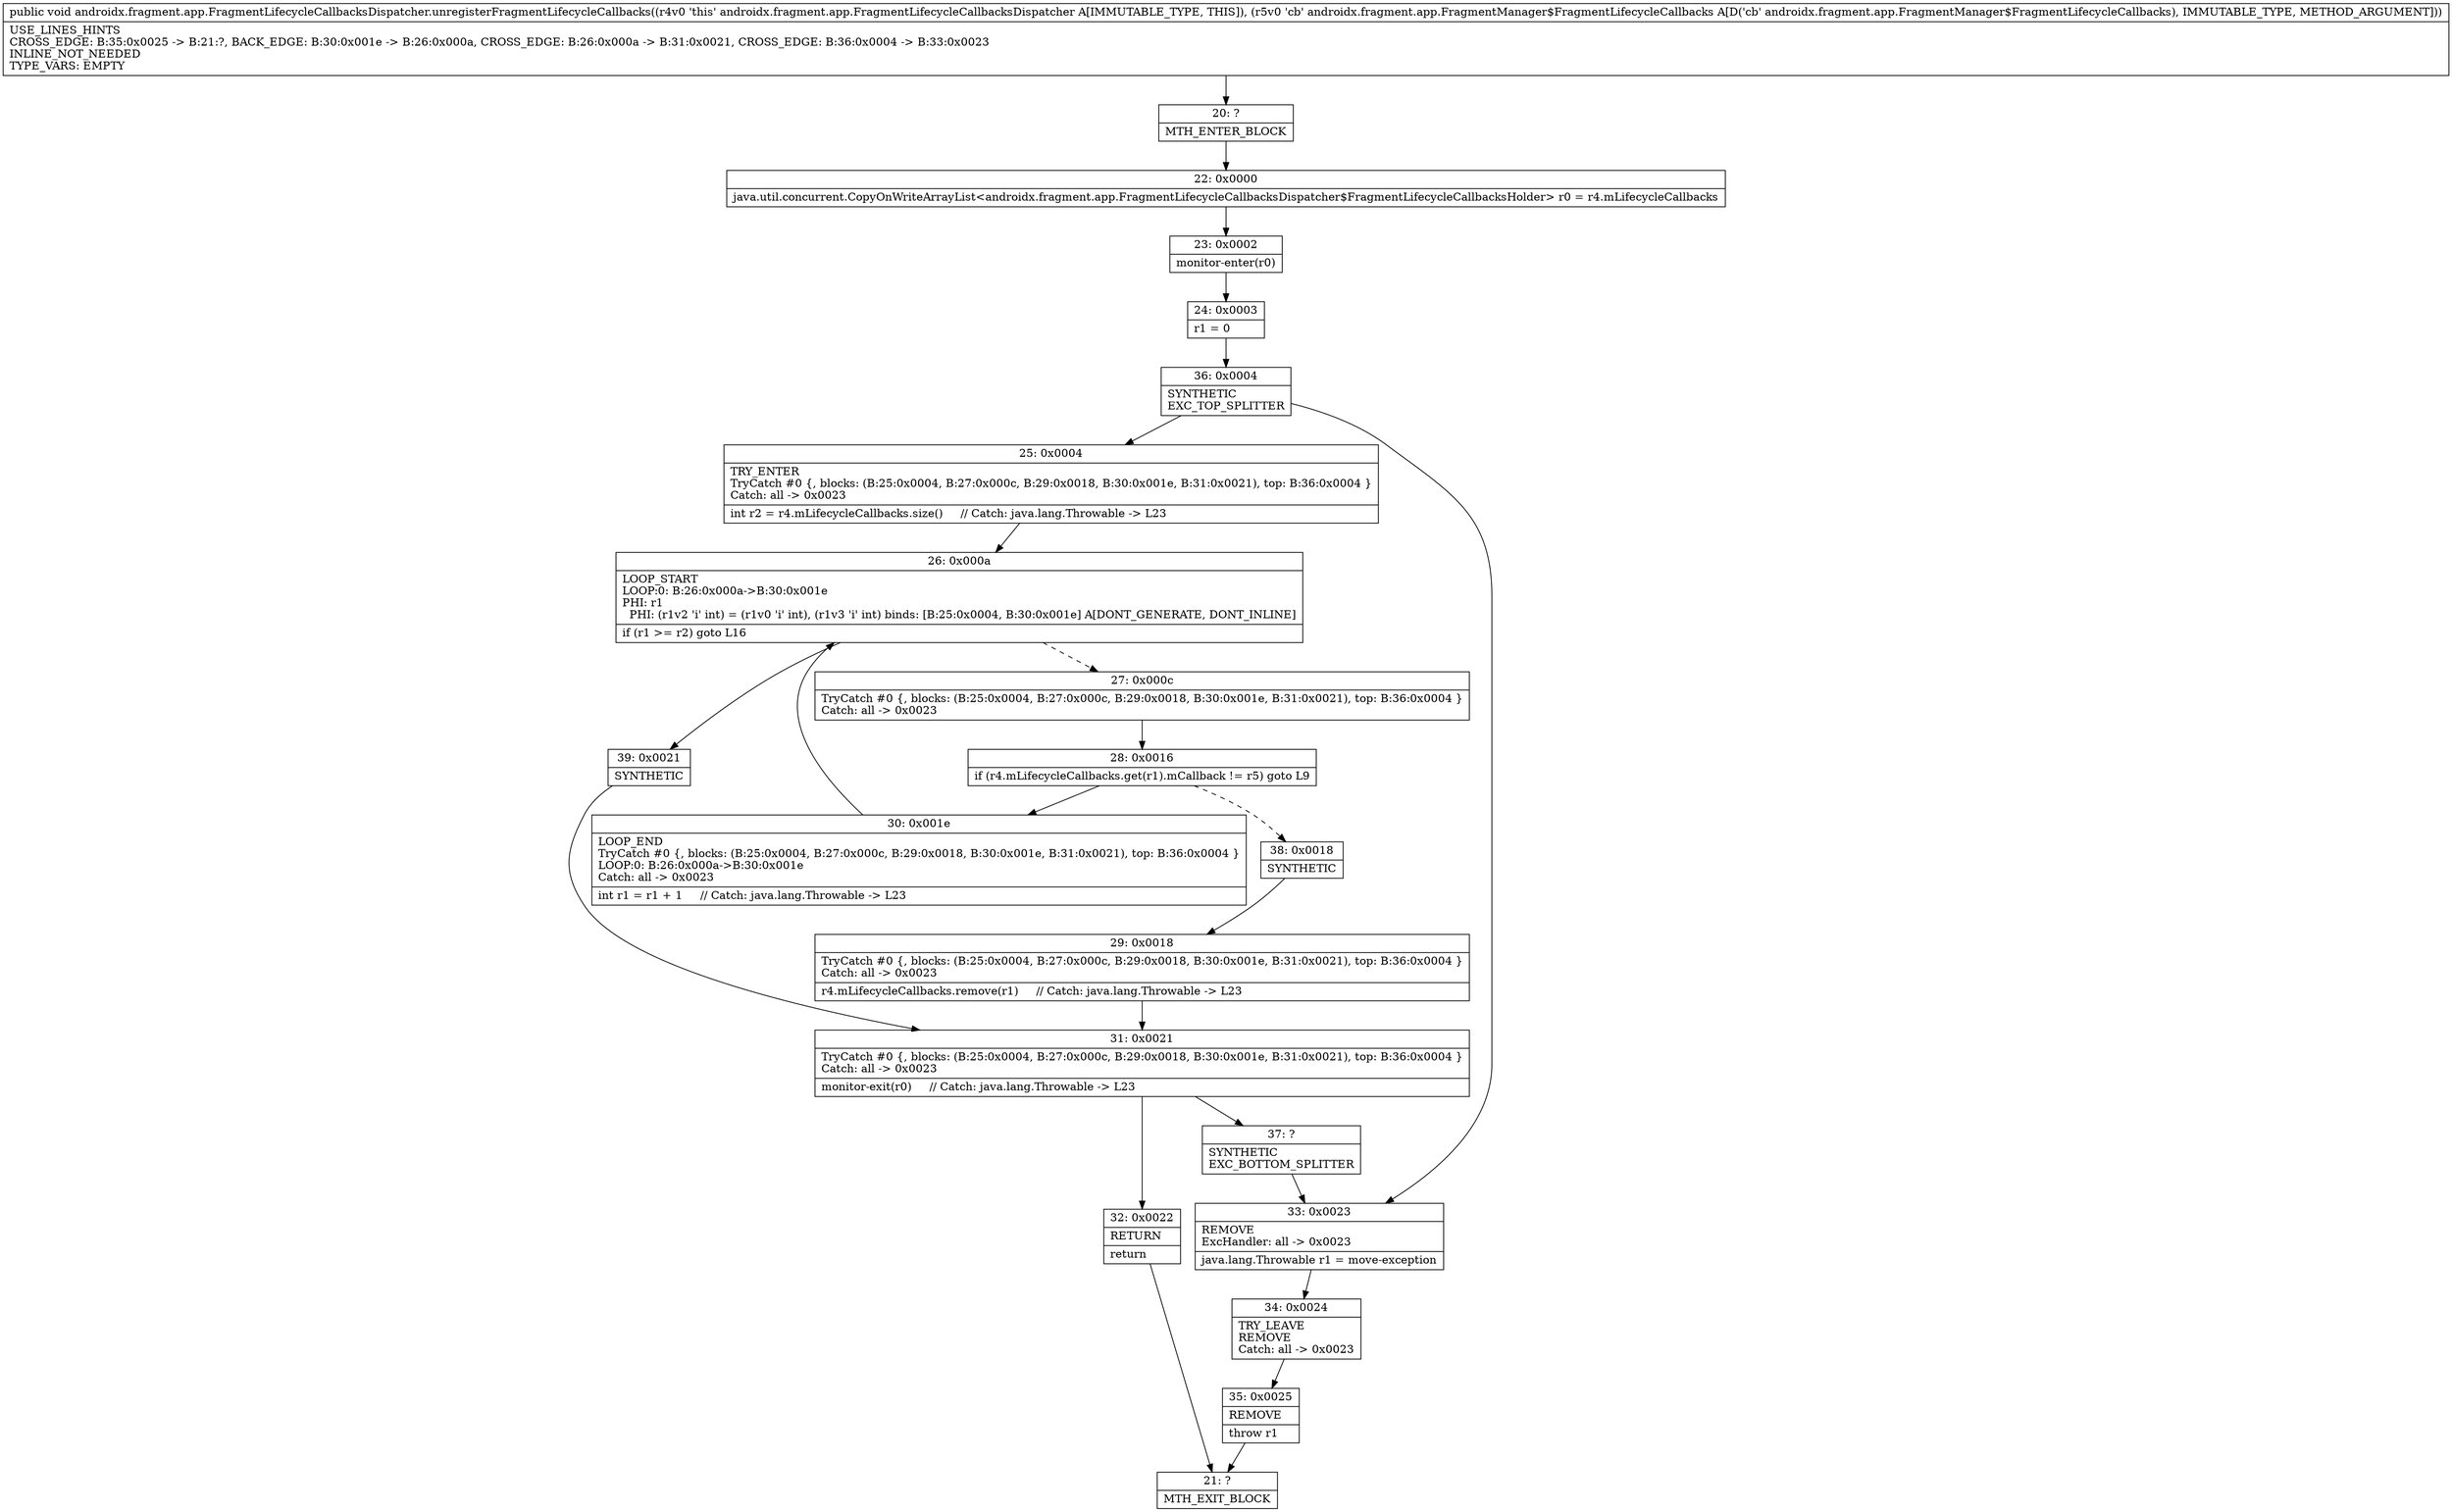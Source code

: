 digraph "CFG forandroidx.fragment.app.FragmentLifecycleCallbacksDispatcher.unregisterFragmentLifecycleCallbacks(Landroidx\/fragment\/app\/FragmentManager$FragmentLifecycleCallbacks;)V" {
Node_20 [shape=record,label="{20\:\ ?|MTH_ENTER_BLOCK\l}"];
Node_22 [shape=record,label="{22\:\ 0x0000|java.util.concurrent.CopyOnWriteArrayList\<androidx.fragment.app.FragmentLifecycleCallbacksDispatcher$FragmentLifecycleCallbacksHolder\> r0 = r4.mLifecycleCallbacks\l}"];
Node_23 [shape=record,label="{23\:\ 0x0002|monitor\-enter(r0)\l}"];
Node_24 [shape=record,label="{24\:\ 0x0003|r1 = 0\l}"];
Node_36 [shape=record,label="{36\:\ 0x0004|SYNTHETIC\lEXC_TOP_SPLITTER\l}"];
Node_25 [shape=record,label="{25\:\ 0x0004|TRY_ENTER\lTryCatch #0 \{, blocks: (B:25:0x0004, B:27:0x000c, B:29:0x0018, B:30:0x001e, B:31:0x0021), top: B:36:0x0004 \}\lCatch: all \-\> 0x0023\l|int r2 = r4.mLifecycleCallbacks.size()     \/\/ Catch: java.lang.Throwable \-\> L23\l}"];
Node_26 [shape=record,label="{26\:\ 0x000a|LOOP_START\lLOOP:0: B:26:0x000a\-\>B:30:0x001e\lPHI: r1 \l  PHI: (r1v2 'i' int) = (r1v0 'i' int), (r1v3 'i' int) binds: [B:25:0x0004, B:30:0x001e] A[DONT_GENERATE, DONT_INLINE]\l|if (r1 \>= r2) goto L16\l}"];
Node_27 [shape=record,label="{27\:\ 0x000c|TryCatch #0 \{, blocks: (B:25:0x0004, B:27:0x000c, B:29:0x0018, B:30:0x001e, B:31:0x0021), top: B:36:0x0004 \}\lCatch: all \-\> 0x0023\l}"];
Node_28 [shape=record,label="{28\:\ 0x0016|if (r4.mLifecycleCallbacks.get(r1).mCallback != r5) goto L9\l}"];
Node_30 [shape=record,label="{30\:\ 0x001e|LOOP_END\lTryCatch #0 \{, blocks: (B:25:0x0004, B:27:0x000c, B:29:0x0018, B:30:0x001e, B:31:0x0021), top: B:36:0x0004 \}\lLOOP:0: B:26:0x000a\-\>B:30:0x001e\lCatch: all \-\> 0x0023\l|int r1 = r1 + 1     \/\/ Catch: java.lang.Throwable \-\> L23\l}"];
Node_38 [shape=record,label="{38\:\ 0x0018|SYNTHETIC\l}"];
Node_29 [shape=record,label="{29\:\ 0x0018|TryCatch #0 \{, blocks: (B:25:0x0004, B:27:0x000c, B:29:0x0018, B:30:0x001e, B:31:0x0021), top: B:36:0x0004 \}\lCatch: all \-\> 0x0023\l|r4.mLifecycleCallbacks.remove(r1)     \/\/ Catch: java.lang.Throwable \-\> L23\l}"];
Node_31 [shape=record,label="{31\:\ 0x0021|TryCatch #0 \{, blocks: (B:25:0x0004, B:27:0x000c, B:29:0x0018, B:30:0x001e, B:31:0x0021), top: B:36:0x0004 \}\lCatch: all \-\> 0x0023\l|monitor\-exit(r0)     \/\/ Catch: java.lang.Throwable \-\> L23\l}"];
Node_32 [shape=record,label="{32\:\ 0x0022|RETURN\l|return\l}"];
Node_21 [shape=record,label="{21\:\ ?|MTH_EXIT_BLOCK\l}"];
Node_37 [shape=record,label="{37\:\ ?|SYNTHETIC\lEXC_BOTTOM_SPLITTER\l}"];
Node_39 [shape=record,label="{39\:\ 0x0021|SYNTHETIC\l}"];
Node_33 [shape=record,label="{33\:\ 0x0023|REMOVE\lExcHandler: all \-\> 0x0023\l|java.lang.Throwable r1 = move\-exception\l}"];
Node_34 [shape=record,label="{34\:\ 0x0024|TRY_LEAVE\lREMOVE\lCatch: all \-\> 0x0023\l}"];
Node_35 [shape=record,label="{35\:\ 0x0025|REMOVE\l|throw r1\l}"];
MethodNode[shape=record,label="{public void androidx.fragment.app.FragmentLifecycleCallbacksDispatcher.unregisterFragmentLifecycleCallbacks((r4v0 'this' androidx.fragment.app.FragmentLifecycleCallbacksDispatcher A[IMMUTABLE_TYPE, THIS]), (r5v0 'cb' androidx.fragment.app.FragmentManager$FragmentLifecycleCallbacks A[D('cb' androidx.fragment.app.FragmentManager$FragmentLifecycleCallbacks), IMMUTABLE_TYPE, METHOD_ARGUMENT]))  | USE_LINES_HINTS\lCROSS_EDGE: B:35:0x0025 \-\> B:21:?, BACK_EDGE: B:30:0x001e \-\> B:26:0x000a, CROSS_EDGE: B:26:0x000a \-\> B:31:0x0021, CROSS_EDGE: B:36:0x0004 \-\> B:33:0x0023\lINLINE_NOT_NEEDED\lTYPE_VARS: EMPTY\l}"];
MethodNode -> Node_20;Node_20 -> Node_22;
Node_22 -> Node_23;
Node_23 -> Node_24;
Node_24 -> Node_36;
Node_36 -> Node_25;
Node_36 -> Node_33;
Node_25 -> Node_26;
Node_26 -> Node_27[style=dashed];
Node_26 -> Node_39;
Node_27 -> Node_28;
Node_28 -> Node_30;
Node_28 -> Node_38[style=dashed];
Node_30 -> Node_26;
Node_38 -> Node_29;
Node_29 -> Node_31;
Node_31 -> Node_32;
Node_31 -> Node_37;
Node_32 -> Node_21;
Node_37 -> Node_33;
Node_39 -> Node_31;
Node_33 -> Node_34;
Node_34 -> Node_35;
Node_35 -> Node_21;
}

